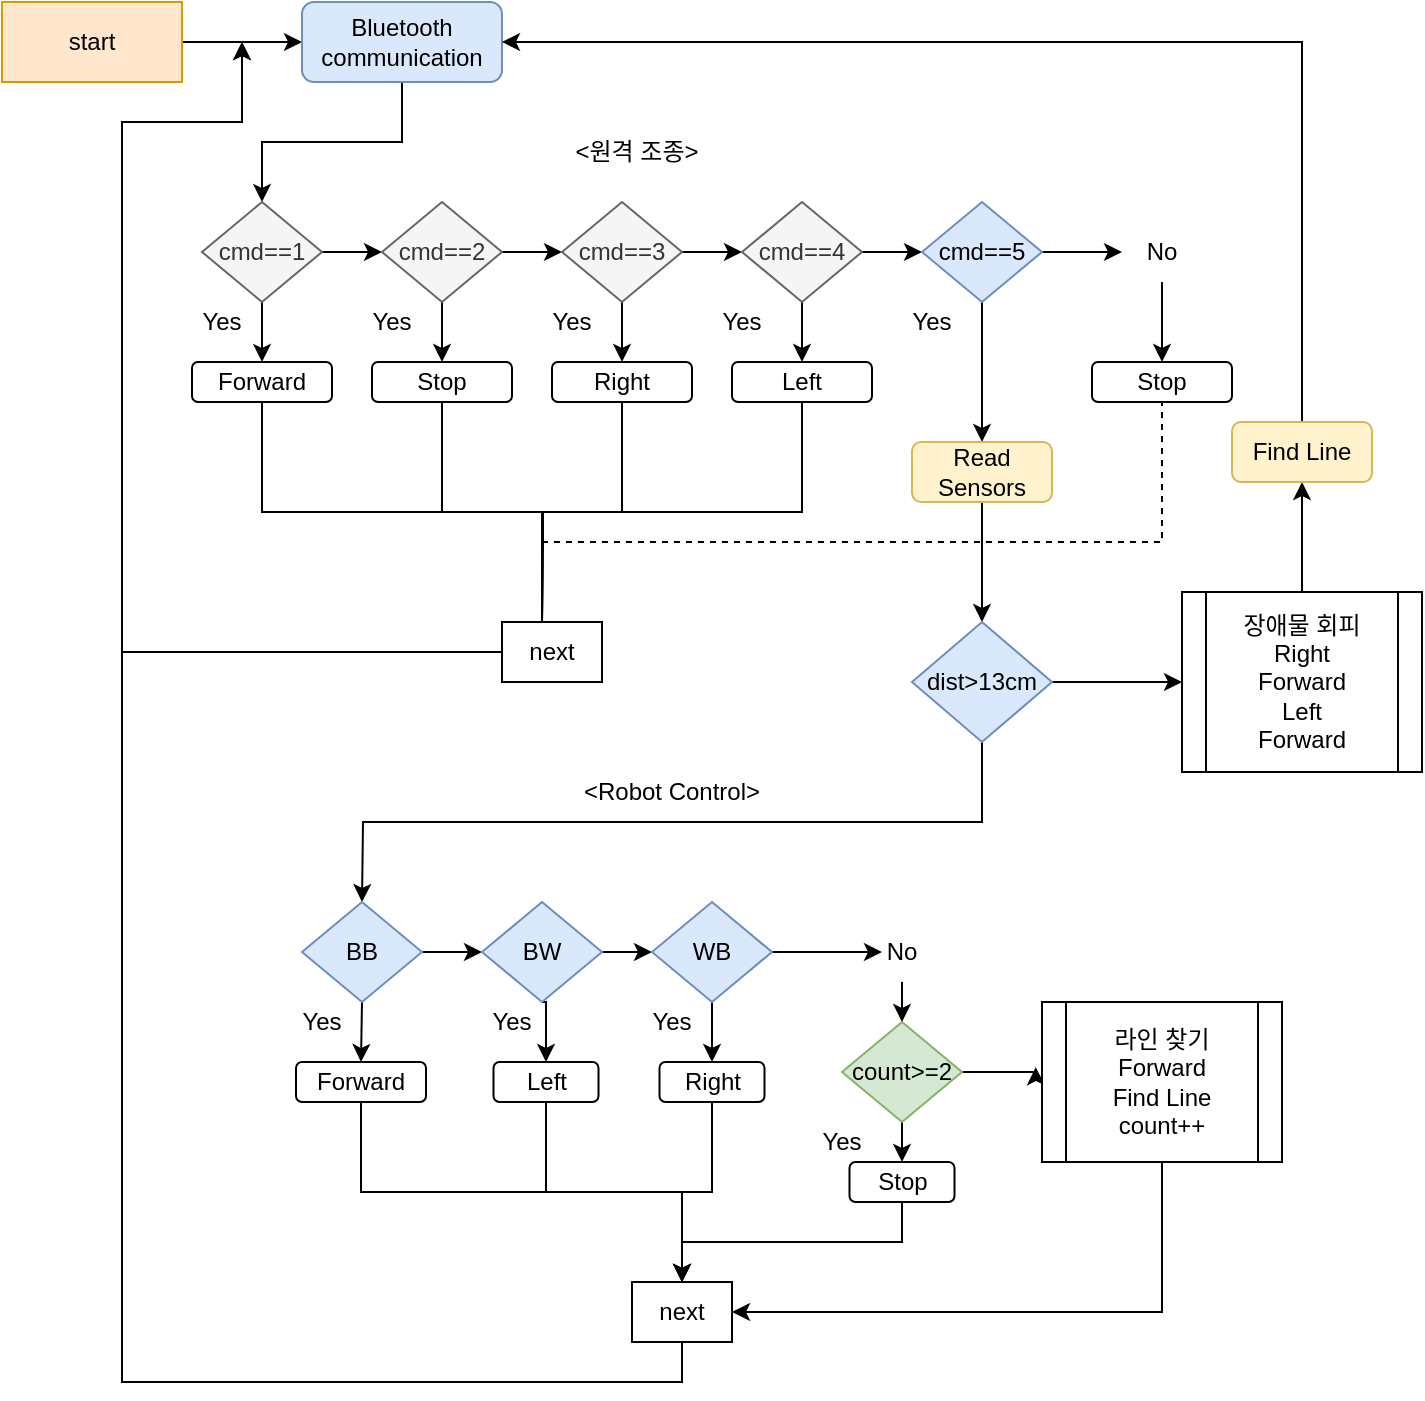 <mxfile version="15.9.4" type="github"><diagram id="KTRa-E2M-NusFWPuc32j" name="Page-1"><mxGraphModel dx="1446" dy="716" grid="1" gridSize="10" guides="1" tooltips="1" connect="1" arrows="1" fold="1" page="1" pageScale="1" pageWidth="827" pageHeight="1169" math="0" shadow="0"><root><mxCell id="0"/><mxCell id="1" parent="0"/><mxCell id="jQFrSIU7xHvhmjUhX_Yz-4" style="edgeStyle=orthogonalEdgeStyle;rounded=0;orthogonalLoop=1;jettySize=auto;html=1;entryX=0;entryY=0.5;entryDx=0;entryDy=0;" edge="1" parent="1" source="jQFrSIU7xHvhmjUhX_Yz-2" target="jQFrSIU7xHvhmjUhX_Yz-3"><mxGeometry relative="1" as="geometry"/></mxCell><mxCell id="jQFrSIU7xHvhmjUhX_Yz-2" value="start" style="rounded=0;whiteSpace=wrap;html=1;fillColor=#ffe6cc;strokeColor=#d79b00;" vertex="1" parent="1"><mxGeometry x="30" y="40" width="90" height="40" as="geometry"/></mxCell><mxCell id="jQFrSIU7xHvhmjUhX_Yz-11" style="edgeStyle=orthogonalEdgeStyle;rounded=0;orthogonalLoop=1;jettySize=auto;html=1;exitX=0.5;exitY=1;exitDx=0;exitDy=0;entryX=0.5;entryY=0;entryDx=0;entryDy=0;" edge="1" parent="1" source="jQFrSIU7xHvhmjUhX_Yz-3" target="jQFrSIU7xHvhmjUhX_Yz-5"><mxGeometry relative="1" as="geometry"/></mxCell><mxCell id="jQFrSIU7xHvhmjUhX_Yz-3" value="Bluetooth&lt;br&gt;communication" style="rounded=1;whiteSpace=wrap;html=1;fillColor=#dae8fc;strokeColor=#6c8ebf;" vertex="1" parent="1"><mxGeometry x="180" y="40" width="100" height="40" as="geometry"/></mxCell><mxCell id="jQFrSIU7xHvhmjUhX_Yz-13" style="edgeStyle=orthogonalEdgeStyle;rounded=0;orthogonalLoop=1;jettySize=auto;html=1;exitX=1;exitY=0.5;exitDx=0;exitDy=0;entryX=0;entryY=0.5;entryDx=0;entryDy=0;" edge="1" parent="1" source="jQFrSIU7xHvhmjUhX_Yz-5" target="jQFrSIU7xHvhmjUhX_Yz-7"><mxGeometry relative="1" as="geometry"/></mxCell><mxCell id="jQFrSIU7xHvhmjUhX_Yz-22" style="edgeStyle=orthogonalEdgeStyle;rounded=0;orthogonalLoop=1;jettySize=auto;html=1;exitX=0.5;exitY=1;exitDx=0;exitDy=0;entryX=0.5;entryY=0;entryDx=0;entryDy=0;" edge="1" parent="1" source="jQFrSIU7xHvhmjUhX_Yz-5" target="jQFrSIU7xHvhmjUhX_Yz-17"><mxGeometry relative="1" as="geometry"/></mxCell><mxCell id="jQFrSIU7xHvhmjUhX_Yz-5" value="cmd==1" style="rhombus;whiteSpace=wrap;html=1;fillColor=#f5f5f5;strokeColor=#666666;fontColor=#333333;" vertex="1" parent="1"><mxGeometry x="130" y="140" width="60" height="50" as="geometry"/></mxCell><mxCell id="jQFrSIU7xHvhmjUhX_Yz-14" style="edgeStyle=orthogonalEdgeStyle;rounded=0;orthogonalLoop=1;jettySize=auto;html=1;exitX=1;exitY=0.5;exitDx=0;exitDy=0;entryX=0;entryY=0.5;entryDx=0;entryDy=0;" edge="1" parent="1" source="jQFrSIU7xHvhmjUhX_Yz-7" target="jQFrSIU7xHvhmjUhX_Yz-8"><mxGeometry relative="1" as="geometry"/></mxCell><mxCell id="jQFrSIU7xHvhmjUhX_Yz-23" style="edgeStyle=orthogonalEdgeStyle;rounded=0;orthogonalLoop=1;jettySize=auto;html=1;exitX=0.5;exitY=1;exitDx=0;exitDy=0;entryX=0.5;entryY=0;entryDx=0;entryDy=0;" edge="1" parent="1" source="jQFrSIU7xHvhmjUhX_Yz-7" target="jQFrSIU7xHvhmjUhX_Yz-18"><mxGeometry relative="1" as="geometry"/></mxCell><mxCell id="jQFrSIU7xHvhmjUhX_Yz-7" value="cmd==2" style="rhombus;whiteSpace=wrap;html=1;fillColor=#f5f5f5;fontColor=#333333;strokeColor=#666666;" vertex="1" parent="1"><mxGeometry x="220" y="140" width="60" height="50" as="geometry"/></mxCell><mxCell id="jQFrSIU7xHvhmjUhX_Yz-15" style="edgeStyle=orthogonalEdgeStyle;rounded=0;orthogonalLoop=1;jettySize=auto;html=1;exitX=1;exitY=0.5;exitDx=0;exitDy=0;entryX=0;entryY=0.5;entryDx=0;entryDy=0;" edge="1" parent="1" source="jQFrSIU7xHvhmjUhX_Yz-8" target="jQFrSIU7xHvhmjUhX_Yz-9"><mxGeometry relative="1" as="geometry"/></mxCell><mxCell id="jQFrSIU7xHvhmjUhX_Yz-24" style="edgeStyle=orthogonalEdgeStyle;rounded=0;orthogonalLoop=1;jettySize=auto;html=1;exitX=0.5;exitY=1;exitDx=0;exitDy=0;entryX=0.5;entryY=0;entryDx=0;entryDy=0;" edge="1" parent="1" source="jQFrSIU7xHvhmjUhX_Yz-8" target="jQFrSIU7xHvhmjUhX_Yz-19"><mxGeometry relative="1" as="geometry"/></mxCell><mxCell id="jQFrSIU7xHvhmjUhX_Yz-8" value="cmd==3" style="rhombus;whiteSpace=wrap;html=1;fillColor=#f5f5f5;fontColor=#333333;strokeColor=#666666;" vertex="1" parent="1"><mxGeometry x="310" y="140" width="60" height="50" as="geometry"/></mxCell><mxCell id="jQFrSIU7xHvhmjUhX_Yz-16" style="edgeStyle=orthogonalEdgeStyle;rounded=0;orthogonalLoop=1;jettySize=auto;html=1;exitX=1;exitY=0.5;exitDx=0;exitDy=0;entryX=0;entryY=0.5;entryDx=0;entryDy=0;" edge="1" parent="1" source="jQFrSIU7xHvhmjUhX_Yz-9" target="jQFrSIU7xHvhmjUhX_Yz-10"><mxGeometry relative="1" as="geometry"/></mxCell><mxCell id="jQFrSIU7xHvhmjUhX_Yz-25" style="edgeStyle=orthogonalEdgeStyle;rounded=0;orthogonalLoop=1;jettySize=auto;html=1;exitX=0.5;exitY=1;exitDx=0;exitDy=0;entryX=0.5;entryY=0;entryDx=0;entryDy=0;" edge="1" parent="1" source="jQFrSIU7xHvhmjUhX_Yz-9" target="jQFrSIU7xHvhmjUhX_Yz-20"><mxGeometry relative="1" as="geometry"/></mxCell><mxCell id="jQFrSIU7xHvhmjUhX_Yz-9" value="cmd==4" style="rhombus;whiteSpace=wrap;html=1;fillColor=#f5f5f5;fontColor=#333333;strokeColor=#666666;" vertex="1" parent="1"><mxGeometry x="400" y="140" width="60" height="50" as="geometry"/></mxCell><mxCell id="jQFrSIU7xHvhmjUhX_Yz-28" value="" style="edgeStyle=orthogonalEdgeStyle;rounded=0;orthogonalLoop=1;jettySize=auto;html=1;" edge="1" parent="1" source="jQFrSIU7xHvhmjUhX_Yz-10"><mxGeometry relative="1" as="geometry"><mxPoint x="590" y="165" as="targetPoint"/></mxGeometry></mxCell><mxCell id="jQFrSIU7xHvhmjUhX_Yz-43" style="edgeStyle=orthogonalEdgeStyle;rounded=0;orthogonalLoop=1;jettySize=auto;html=1;exitX=0.5;exitY=1;exitDx=0;exitDy=0;entryX=0.5;entryY=0;entryDx=0;entryDy=0;endArrow=classic;endFill=1;" edge="1" parent="1" source="jQFrSIU7xHvhmjUhX_Yz-10" target="jQFrSIU7xHvhmjUhX_Yz-26"><mxGeometry relative="1" as="geometry"/></mxCell><mxCell id="jQFrSIU7xHvhmjUhX_Yz-10" value="cmd==5" style="rhombus;whiteSpace=wrap;html=1;fillColor=#dae8fc;strokeColor=#6c8ebf;" vertex="1" parent="1"><mxGeometry x="490" y="140" width="60" height="50" as="geometry"/></mxCell><mxCell id="jQFrSIU7xHvhmjUhX_Yz-32" style="edgeStyle=orthogonalEdgeStyle;rounded=0;orthogonalLoop=1;jettySize=auto;html=1;exitX=0.5;exitY=1;exitDx=0;exitDy=0;endArrow=none;endFill=0;" edge="1" parent="1" source="jQFrSIU7xHvhmjUhX_Yz-17"><mxGeometry relative="1" as="geometry"><mxPoint x="300" y="350" as="targetPoint"/><Array as="points"><mxPoint x="160" y="295"/><mxPoint x="300" y="295"/></Array></mxGeometry></mxCell><mxCell id="jQFrSIU7xHvhmjUhX_Yz-17" value="Forward" style="rounded=1;whiteSpace=wrap;html=1;" vertex="1" parent="1"><mxGeometry x="125" y="220" width="70" height="20" as="geometry"/></mxCell><mxCell id="jQFrSIU7xHvhmjUhX_Yz-35" style="edgeStyle=orthogonalEdgeStyle;rounded=0;orthogonalLoop=1;jettySize=auto;html=1;exitX=0.5;exitY=1;exitDx=0;exitDy=0;endArrow=none;endFill=0;" edge="1" parent="1" source="jQFrSIU7xHvhmjUhX_Yz-18"><mxGeometry relative="1" as="geometry"><mxPoint x="300" y="350" as="targetPoint"/></mxGeometry></mxCell><mxCell id="jQFrSIU7xHvhmjUhX_Yz-18" value="Stop" style="rounded=1;whiteSpace=wrap;html=1;" vertex="1" parent="1"><mxGeometry x="215" y="220" width="70" height="20" as="geometry"/></mxCell><mxCell id="jQFrSIU7xHvhmjUhX_Yz-37" style="edgeStyle=orthogonalEdgeStyle;rounded=0;orthogonalLoop=1;jettySize=auto;html=1;exitX=0.5;exitY=1;exitDx=0;exitDy=0;endArrow=none;endFill=0;" edge="1" parent="1" source="jQFrSIU7xHvhmjUhX_Yz-19"><mxGeometry relative="1" as="geometry"><mxPoint x="300" y="350" as="targetPoint"/></mxGeometry></mxCell><mxCell id="jQFrSIU7xHvhmjUhX_Yz-19" value="Right" style="rounded=1;whiteSpace=wrap;html=1;" vertex="1" parent="1"><mxGeometry x="305" y="220" width="70" height="20" as="geometry"/></mxCell><mxCell id="jQFrSIU7xHvhmjUhX_Yz-36" style="edgeStyle=orthogonalEdgeStyle;rounded=0;orthogonalLoop=1;jettySize=auto;html=1;exitX=0.5;exitY=1;exitDx=0;exitDy=0;endArrow=none;endFill=0;" edge="1" parent="1" source="jQFrSIU7xHvhmjUhX_Yz-20"><mxGeometry relative="1" as="geometry"><mxPoint x="300" y="350" as="targetPoint"/></mxGeometry></mxCell><mxCell id="jQFrSIU7xHvhmjUhX_Yz-20" value="Left" style="rounded=1;whiteSpace=wrap;html=1;" vertex="1" parent="1"><mxGeometry x="395" y="220" width="70" height="20" as="geometry"/></mxCell><mxCell id="jQFrSIU7xHvhmjUhX_Yz-50" style="edgeStyle=orthogonalEdgeStyle;rounded=0;orthogonalLoop=1;jettySize=auto;html=1;exitX=0.5;exitY=1;exitDx=0;exitDy=0;entryX=0.5;entryY=0;entryDx=0;entryDy=0;endArrow=classic;endFill=1;" edge="1" parent="1" source="jQFrSIU7xHvhmjUhX_Yz-26" target="jQFrSIU7xHvhmjUhX_Yz-49"><mxGeometry relative="1" as="geometry"/></mxCell><mxCell id="jQFrSIU7xHvhmjUhX_Yz-26" value="Read&lt;br&gt;Sensors" style="rounded=1;whiteSpace=wrap;html=1;fillColor=#fff2cc;strokeColor=#d6b656;" vertex="1" parent="1"><mxGeometry x="485" y="260" width="70" height="30" as="geometry"/></mxCell><mxCell id="jQFrSIU7xHvhmjUhX_Yz-31" style="edgeStyle=orthogonalEdgeStyle;rounded=0;orthogonalLoop=1;jettySize=auto;html=1;exitX=0.5;exitY=1;exitDx=0;exitDy=0;entryX=0.5;entryY=0;entryDx=0;entryDy=0;" edge="1" parent="1" source="jQFrSIU7xHvhmjUhX_Yz-29" target="jQFrSIU7xHvhmjUhX_Yz-30"><mxGeometry relative="1" as="geometry"/></mxCell><mxCell id="jQFrSIU7xHvhmjUhX_Yz-29" value="No" style="text;html=1;strokeColor=none;fillColor=none;align=center;verticalAlign=middle;whiteSpace=wrap;rounded=0;" vertex="1" parent="1"><mxGeometry x="580" y="150" width="60" height="30" as="geometry"/></mxCell><mxCell id="jQFrSIU7xHvhmjUhX_Yz-30" value="Stop" style="rounded=1;whiteSpace=wrap;html=1;" vertex="1" parent="1"><mxGeometry x="575" y="220" width="70" height="20" as="geometry"/></mxCell><mxCell id="jQFrSIU7xHvhmjUhX_Yz-38" value="" style="endArrow=none;dashed=1;html=1;rounded=0;entryX=0.5;entryY=1;entryDx=0;entryDy=0;" edge="1" parent="1" target="jQFrSIU7xHvhmjUhX_Yz-30"><mxGeometry width="50" height="50" relative="1" as="geometry"><mxPoint x="300" y="310" as="sourcePoint"/><mxPoint x="640" y="270" as="targetPoint"/><Array as="points"><mxPoint x="610" y="310"/></Array></mxGeometry></mxCell><mxCell id="jQFrSIU7xHvhmjUhX_Yz-41" style="edgeStyle=orthogonalEdgeStyle;rounded=0;orthogonalLoop=1;jettySize=auto;html=1;exitX=0;exitY=0.5;exitDx=0;exitDy=0;endArrow=classic;endFill=1;" edge="1" parent="1" source="jQFrSIU7xHvhmjUhX_Yz-39"><mxGeometry relative="1" as="geometry"><mxPoint x="150" y="60" as="targetPoint"/><Array as="points"><mxPoint x="90" y="365"/><mxPoint x="90" y="100"/><mxPoint x="150" y="100"/></Array></mxGeometry></mxCell><mxCell id="jQFrSIU7xHvhmjUhX_Yz-39" value="next" style="rounded=0;whiteSpace=wrap;html=1;" vertex="1" parent="1"><mxGeometry x="280" y="350" width="50" height="30" as="geometry"/></mxCell><mxCell id="jQFrSIU7xHvhmjUhX_Yz-42" value="&amp;lt;원격 조종&amp;gt;" style="text;html=1;strokeColor=none;fillColor=none;align=center;verticalAlign=middle;whiteSpace=wrap;rounded=0;" vertex="1" parent="1"><mxGeometry x="305" y="100" width="85" height="30" as="geometry"/></mxCell><mxCell id="jQFrSIU7xHvhmjUhX_Yz-44" value="Yes" style="text;html=1;strokeColor=none;fillColor=none;align=center;verticalAlign=middle;whiteSpace=wrap;rounded=0;" vertex="1" parent="1"><mxGeometry x="110" y="190" width="60" height="20" as="geometry"/></mxCell><mxCell id="jQFrSIU7xHvhmjUhX_Yz-45" value="Yes" style="text;html=1;strokeColor=none;fillColor=none;align=center;verticalAlign=middle;whiteSpace=wrap;rounded=0;" vertex="1" parent="1"><mxGeometry x="195" y="190" width="60" height="20" as="geometry"/></mxCell><mxCell id="jQFrSIU7xHvhmjUhX_Yz-46" value="Yes" style="text;html=1;strokeColor=none;fillColor=none;align=center;verticalAlign=middle;whiteSpace=wrap;rounded=0;" vertex="1" parent="1"><mxGeometry x="285" y="190" width="60" height="20" as="geometry"/></mxCell><mxCell id="jQFrSIU7xHvhmjUhX_Yz-47" value="Yes" style="text;html=1;strokeColor=none;fillColor=none;align=center;verticalAlign=middle;whiteSpace=wrap;rounded=0;" vertex="1" parent="1"><mxGeometry x="370" y="190" width="60" height="20" as="geometry"/></mxCell><mxCell id="jQFrSIU7xHvhmjUhX_Yz-48" value="Yes" style="text;html=1;strokeColor=none;fillColor=none;align=center;verticalAlign=middle;whiteSpace=wrap;rounded=0;" vertex="1" parent="1"><mxGeometry x="465" y="190" width="60" height="20" as="geometry"/></mxCell><mxCell id="jQFrSIU7xHvhmjUhX_Yz-52" style="edgeStyle=orthogonalEdgeStyle;rounded=0;orthogonalLoop=1;jettySize=auto;html=1;exitX=1;exitY=0.5;exitDx=0;exitDy=0;entryX=0;entryY=0.5;entryDx=0;entryDy=0;endArrow=classic;endFill=1;" edge="1" parent="1" source="jQFrSIU7xHvhmjUhX_Yz-49" target="jQFrSIU7xHvhmjUhX_Yz-51"><mxGeometry relative="1" as="geometry"/></mxCell><mxCell id="jQFrSIU7xHvhmjUhX_Yz-58" style="edgeStyle=orthogonalEdgeStyle;rounded=0;orthogonalLoop=1;jettySize=auto;html=1;exitX=0.5;exitY=1;exitDx=0;exitDy=0;endArrow=classic;endFill=1;" edge="1" parent="1" source="jQFrSIU7xHvhmjUhX_Yz-49"><mxGeometry relative="1" as="geometry"><mxPoint x="210" y="490" as="targetPoint"/></mxGeometry></mxCell><mxCell id="jQFrSIU7xHvhmjUhX_Yz-49" value="dist&amp;gt;13cm" style="rhombus;whiteSpace=wrap;html=1;fillColor=#dae8fc;strokeColor=#6c8ebf;" vertex="1" parent="1"><mxGeometry x="485" y="350" width="70" height="60" as="geometry"/></mxCell><mxCell id="jQFrSIU7xHvhmjUhX_Yz-53" style="edgeStyle=orthogonalEdgeStyle;rounded=0;orthogonalLoop=1;jettySize=auto;html=1;exitX=0.5;exitY=0;exitDx=0;exitDy=0;entryX=1;entryY=0.5;entryDx=0;entryDy=0;endArrow=classic;endFill=1;startArrow=none;" edge="1" parent="1" source="jQFrSIU7xHvhmjUhX_Yz-55" target="jQFrSIU7xHvhmjUhX_Yz-3"><mxGeometry relative="1" as="geometry"/></mxCell><mxCell id="jQFrSIU7xHvhmjUhX_Yz-57" style="edgeStyle=orthogonalEdgeStyle;rounded=0;orthogonalLoop=1;jettySize=auto;html=1;exitX=0.5;exitY=0;exitDx=0;exitDy=0;entryX=0.5;entryY=1;entryDx=0;entryDy=0;endArrow=classic;endFill=1;" edge="1" parent="1" source="jQFrSIU7xHvhmjUhX_Yz-51" target="jQFrSIU7xHvhmjUhX_Yz-55"><mxGeometry relative="1" as="geometry"/></mxCell><mxCell id="jQFrSIU7xHvhmjUhX_Yz-51" value="장애물 회피&lt;br&gt;Right&lt;br&gt;Forward&lt;br&gt;Left&lt;br&gt;Forward" style="shape=process;whiteSpace=wrap;html=1;backgroundOutline=1;" vertex="1" parent="1"><mxGeometry x="620" y="335" width="120" height="90" as="geometry"/></mxCell><mxCell id="jQFrSIU7xHvhmjUhX_Yz-55" value="Find Line" style="rounded=1;whiteSpace=wrap;html=1;fillColor=#fff2cc;strokeColor=#d6b656;" vertex="1" parent="1"><mxGeometry x="645" y="250" width="70" height="30" as="geometry"/></mxCell><mxCell id="jQFrSIU7xHvhmjUhX_Yz-64" style="edgeStyle=orthogonalEdgeStyle;rounded=0;orthogonalLoop=1;jettySize=auto;html=1;exitX=1;exitY=0.5;exitDx=0;exitDy=0;entryX=0;entryY=0.5;entryDx=0;entryDy=0;endArrow=classic;endFill=1;" edge="1" parent="1" source="jQFrSIU7xHvhmjUhX_Yz-60" target="jQFrSIU7xHvhmjUhX_Yz-61"><mxGeometry relative="1" as="geometry"/></mxCell><mxCell id="jQFrSIU7xHvhmjUhX_Yz-77" style="edgeStyle=orthogonalEdgeStyle;rounded=0;orthogonalLoop=1;jettySize=auto;html=1;exitX=0.5;exitY=1;exitDx=0;exitDy=0;entryX=0.5;entryY=0;entryDx=0;entryDy=0;endArrow=classic;endFill=1;" edge="1" parent="1" source="jQFrSIU7xHvhmjUhX_Yz-60" target="jQFrSIU7xHvhmjUhX_Yz-73"><mxGeometry relative="1" as="geometry"/></mxCell><mxCell id="jQFrSIU7xHvhmjUhX_Yz-60" value="BB" style="rhombus;whiteSpace=wrap;html=1;fillColor=#dae8fc;strokeColor=#6c8ebf;" vertex="1" parent="1"><mxGeometry x="180" y="490" width="60" height="50" as="geometry"/></mxCell><mxCell id="jQFrSIU7xHvhmjUhX_Yz-65" style="edgeStyle=orthogonalEdgeStyle;rounded=0;orthogonalLoop=1;jettySize=auto;html=1;exitX=1;exitY=0.5;exitDx=0;exitDy=0;entryX=0;entryY=0.5;entryDx=0;entryDy=0;endArrow=classic;endFill=1;" edge="1" parent="1" source="jQFrSIU7xHvhmjUhX_Yz-61" target="jQFrSIU7xHvhmjUhX_Yz-62"><mxGeometry relative="1" as="geometry"/></mxCell><mxCell id="jQFrSIU7xHvhmjUhX_Yz-78" style="edgeStyle=orthogonalEdgeStyle;rounded=0;orthogonalLoop=1;jettySize=auto;html=1;exitX=0.5;exitY=1;exitDx=0;exitDy=0;entryX=0.5;entryY=0;entryDx=0;entryDy=0;endArrow=classic;endFill=1;" edge="1" parent="1" source="jQFrSIU7xHvhmjUhX_Yz-61" target="jQFrSIU7xHvhmjUhX_Yz-75"><mxGeometry relative="1" as="geometry"/></mxCell><mxCell id="jQFrSIU7xHvhmjUhX_Yz-61" value="BW" style="rhombus;whiteSpace=wrap;html=1;fillColor=#dae8fc;strokeColor=#6c8ebf;" vertex="1" parent="1"><mxGeometry x="270" y="490" width="60" height="50" as="geometry"/></mxCell><mxCell id="jQFrSIU7xHvhmjUhX_Yz-66" style="edgeStyle=orthogonalEdgeStyle;rounded=0;orthogonalLoop=1;jettySize=auto;html=1;exitX=1;exitY=0.5;exitDx=0;exitDy=0;endArrow=classic;endFill=1;" edge="1" parent="1" source="jQFrSIU7xHvhmjUhX_Yz-62"><mxGeometry relative="1" as="geometry"><mxPoint x="470" y="515" as="targetPoint"/></mxGeometry></mxCell><mxCell id="jQFrSIU7xHvhmjUhX_Yz-79" style="edgeStyle=orthogonalEdgeStyle;rounded=0;orthogonalLoop=1;jettySize=auto;html=1;exitX=0.5;exitY=1;exitDx=0;exitDy=0;entryX=0.5;entryY=0;entryDx=0;entryDy=0;endArrow=classic;endFill=1;" edge="1" parent="1" source="jQFrSIU7xHvhmjUhX_Yz-62" target="jQFrSIU7xHvhmjUhX_Yz-74"><mxGeometry relative="1" as="geometry"/></mxCell><mxCell id="jQFrSIU7xHvhmjUhX_Yz-62" value="WB" style="rhombus;whiteSpace=wrap;html=1;fillColor=#dae8fc;strokeColor=#6c8ebf;" vertex="1" parent="1"><mxGeometry x="355" y="490" width="60" height="50" as="geometry"/></mxCell><mxCell id="jQFrSIU7xHvhmjUhX_Yz-81" style="edgeStyle=orthogonalEdgeStyle;rounded=0;orthogonalLoop=1;jettySize=auto;html=1;exitX=0.5;exitY=1;exitDx=0;exitDy=0;entryX=0.5;entryY=0;entryDx=0;entryDy=0;endArrow=classic;endFill=1;" edge="1" parent="1" source="jQFrSIU7xHvhmjUhX_Yz-63" target="jQFrSIU7xHvhmjUhX_Yz-80"><mxGeometry relative="1" as="geometry"/></mxCell><mxCell id="jQFrSIU7xHvhmjUhX_Yz-83" style="edgeStyle=orthogonalEdgeStyle;rounded=0;orthogonalLoop=1;jettySize=auto;html=1;exitX=1;exitY=0.5;exitDx=0;exitDy=0;entryX=-0.026;entryY=0.407;entryDx=0;entryDy=0;entryPerimeter=0;endArrow=classic;endFill=1;" edge="1" parent="1" source="jQFrSIU7xHvhmjUhX_Yz-63" target="jQFrSIU7xHvhmjUhX_Yz-82"><mxGeometry relative="1" as="geometry"/></mxCell><mxCell id="jQFrSIU7xHvhmjUhX_Yz-63" value="count&amp;gt;=2" style="rhombus;whiteSpace=wrap;html=1;fillColor=#d5e8d4;strokeColor=#82b366;" vertex="1" parent="1"><mxGeometry x="450" y="550" width="60" height="50" as="geometry"/></mxCell><mxCell id="jQFrSIU7xHvhmjUhX_Yz-68" style="edgeStyle=orthogonalEdgeStyle;rounded=0;orthogonalLoop=1;jettySize=auto;html=1;exitX=0.5;exitY=1;exitDx=0;exitDy=0;entryX=0.5;entryY=0;entryDx=0;entryDy=0;endArrow=classic;endFill=1;" edge="1" parent="1" source="jQFrSIU7xHvhmjUhX_Yz-67" target="jQFrSIU7xHvhmjUhX_Yz-63"><mxGeometry relative="1" as="geometry"/></mxCell><mxCell id="jQFrSIU7xHvhmjUhX_Yz-67" value="No" style="text;html=1;strokeColor=none;fillColor=none;align=center;verticalAlign=middle;whiteSpace=wrap;rounded=0;" vertex="1" parent="1"><mxGeometry x="450" y="500" width="60" height="30" as="geometry"/></mxCell><mxCell id="jQFrSIU7xHvhmjUhX_Yz-85" style="edgeStyle=orthogonalEdgeStyle;rounded=0;orthogonalLoop=1;jettySize=auto;html=1;exitX=0.5;exitY=1;exitDx=0;exitDy=0;entryX=0.5;entryY=0;entryDx=0;entryDy=0;endArrow=classic;endFill=1;" edge="1" parent="1" source="jQFrSIU7xHvhmjUhX_Yz-73" target="jQFrSIU7xHvhmjUhX_Yz-84"><mxGeometry relative="1" as="geometry"/></mxCell><mxCell id="jQFrSIU7xHvhmjUhX_Yz-73" value="Forward" style="rounded=1;whiteSpace=wrap;html=1;" vertex="1" parent="1"><mxGeometry x="177" y="570" width="65" height="20" as="geometry"/></mxCell><mxCell id="jQFrSIU7xHvhmjUhX_Yz-87" style="edgeStyle=orthogonalEdgeStyle;rounded=0;orthogonalLoop=1;jettySize=auto;html=1;exitX=0.5;exitY=1;exitDx=0;exitDy=0;entryX=0.5;entryY=0;entryDx=0;entryDy=0;endArrow=classic;endFill=1;" edge="1" parent="1" source="jQFrSIU7xHvhmjUhX_Yz-74" target="jQFrSIU7xHvhmjUhX_Yz-84"><mxGeometry relative="1" as="geometry"/></mxCell><mxCell id="jQFrSIU7xHvhmjUhX_Yz-74" value="Right" style="rounded=1;whiteSpace=wrap;html=1;" vertex="1" parent="1"><mxGeometry x="358.75" y="570" width="52.5" height="20" as="geometry"/></mxCell><mxCell id="jQFrSIU7xHvhmjUhX_Yz-86" style="edgeStyle=orthogonalEdgeStyle;rounded=0;orthogonalLoop=1;jettySize=auto;html=1;exitX=0.5;exitY=1;exitDx=0;exitDy=0;endArrow=classic;endFill=1;entryX=0.5;entryY=0;entryDx=0;entryDy=0;" edge="1" parent="1" source="jQFrSIU7xHvhmjUhX_Yz-75" target="jQFrSIU7xHvhmjUhX_Yz-84"><mxGeometry relative="1" as="geometry"><mxPoint x="302.235" y="640" as="targetPoint"/></mxGeometry></mxCell><mxCell id="jQFrSIU7xHvhmjUhX_Yz-75" value="Left" style="rounded=1;whiteSpace=wrap;html=1;" vertex="1" parent="1"><mxGeometry x="275.75" y="570" width="52.5" height="20" as="geometry"/></mxCell><mxCell id="jQFrSIU7xHvhmjUhX_Yz-76" style="edgeStyle=orthogonalEdgeStyle;rounded=0;orthogonalLoop=1;jettySize=auto;html=1;exitX=0.5;exitY=1;exitDx=0;exitDy=0;endArrow=classic;endFill=1;" edge="1" parent="1"><mxGeometry relative="1" as="geometry"><mxPoint x="212" y="550" as="sourcePoint"/><mxPoint x="212" y="550" as="targetPoint"/></mxGeometry></mxCell><mxCell id="jQFrSIU7xHvhmjUhX_Yz-88" style="edgeStyle=orthogonalEdgeStyle;rounded=0;orthogonalLoop=1;jettySize=auto;html=1;exitX=0.5;exitY=1;exitDx=0;exitDy=0;entryX=0.5;entryY=0;entryDx=0;entryDy=0;endArrow=classic;endFill=1;" edge="1" parent="1" source="jQFrSIU7xHvhmjUhX_Yz-80" target="jQFrSIU7xHvhmjUhX_Yz-84"><mxGeometry relative="1" as="geometry"/></mxCell><mxCell id="jQFrSIU7xHvhmjUhX_Yz-80" value="Stop" style="rounded=1;whiteSpace=wrap;html=1;" vertex="1" parent="1"><mxGeometry x="453.75" y="620" width="52.5" height="20" as="geometry"/></mxCell><mxCell id="jQFrSIU7xHvhmjUhX_Yz-89" style="edgeStyle=orthogonalEdgeStyle;rounded=0;orthogonalLoop=1;jettySize=auto;html=1;exitX=0.5;exitY=1;exitDx=0;exitDy=0;entryX=1;entryY=0.5;entryDx=0;entryDy=0;endArrow=classic;endFill=1;" edge="1" parent="1" source="jQFrSIU7xHvhmjUhX_Yz-82" target="jQFrSIU7xHvhmjUhX_Yz-84"><mxGeometry relative="1" as="geometry"/></mxCell><mxCell id="jQFrSIU7xHvhmjUhX_Yz-82" value="라인 찾기&lt;br&gt;Forward&lt;br&gt;Find Line&lt;br&gt;count++&lt;br&gt;" style="shape=process;whiteSpace=wrap;html=1;backgroundOutline=1;" vertex="1" parent="1"><mxGeometry x="550" y="540" width="120" height="80" as="geometry"/></mxCell><mxCell id="jQFrSIU7xHvhmjUhX_Yz-90" style="edgeStyle=orthogonalEdgeStyle;rounded=0;orthogonalLoop=1;jettySize=auto;html=1;exitX=0.5;exitY=1;exitDx=0;exitDy=0;endArrow=classic;endFill=1;" edge="1" parent="1" source="jQFrSIU7xHvhmjUhX_Yz-84"><mxGeometry relative="1" as="geometry"><mxPoint x="150" y="60" as="targetPoint"/><Array as="points"><mxPoint x="370" y="730"/><mxPoint x="90" y="730"/><mxPoint x="90" y="100"/><mxPoint x="150" y="100"/></Array></mxGeometry></mxCell><mxCell id="jQFrSIU7xHvhmjUhX_Yz-84" value="next" style="rounded=0;whiteSpace=wrap;html=1;" vertex="1" parent="1"><mxGeometry x="345" y="680" width="50" height="30" as="geometry"/></mxCell><mxCell id="jQFrSIU7xHvhmjUhX_Yz-91" value="&amp;lt;Robot Control&amp;gt;" style="text;html=1;strokeColor=none;fillColor=none;align=center;verticalAlign=middle;whiteSpace=wrap;rounded=0;" vertex="1" parent="1"><mxGeometry x="310" y="420" width="110" height="30" as="geometry"/></mxCell><mxCell id="jQFrSIU7xHvhmjUhX_Yz-92" value="Yes" style="text;html=1;strokeColor=none;fillColor=none;align=center;verticalAlign=middle;whiteSpace=wrap;rounded=0;" vertex="1" parent="1"><mxGeometry x="160" y="540" width="60" height="20" as="geometry"/></mxCell><mxCell id="jQFrSIU7xHvhmjUhX_Yz-93" value="Yes" style="text;html=1;strokeColor=none;fillColor=none;align=center;verticalAlign=middle;whiteSpace=wrap;rounded=0;" vertex="1" parent="1"><mxGeometry x="255" y="540" width="60" height="20" as="geometry"/></mxCell><mxCell id="jQFrSIU7xHvhmjUhX_Yz-94" value="Yes" style="text;html=1;strokeColor=none;fillColor=none;align=center;verticalAlign=middle;whiteSpace=wrap;rounded=0;" vertex="1" parent="1"><mxGeometry x="335" y="540" width="60" height="20" as="geometry"/></mxCell><mxCell id="jQFrSIU7xHvhmjUhX_Yz-96" value="Yes" style="text;html=1;strokeColor=none;fillColor=none;align=center;verticalAlign=middle;whiteSpace=wrap;rounded=0;" vertex="1" parent="1"><mxGeometry x="420" y="600" width="60" height="20" as="geometry"/></mxCell></root></mxGraphModel></diagram></mxfile>
